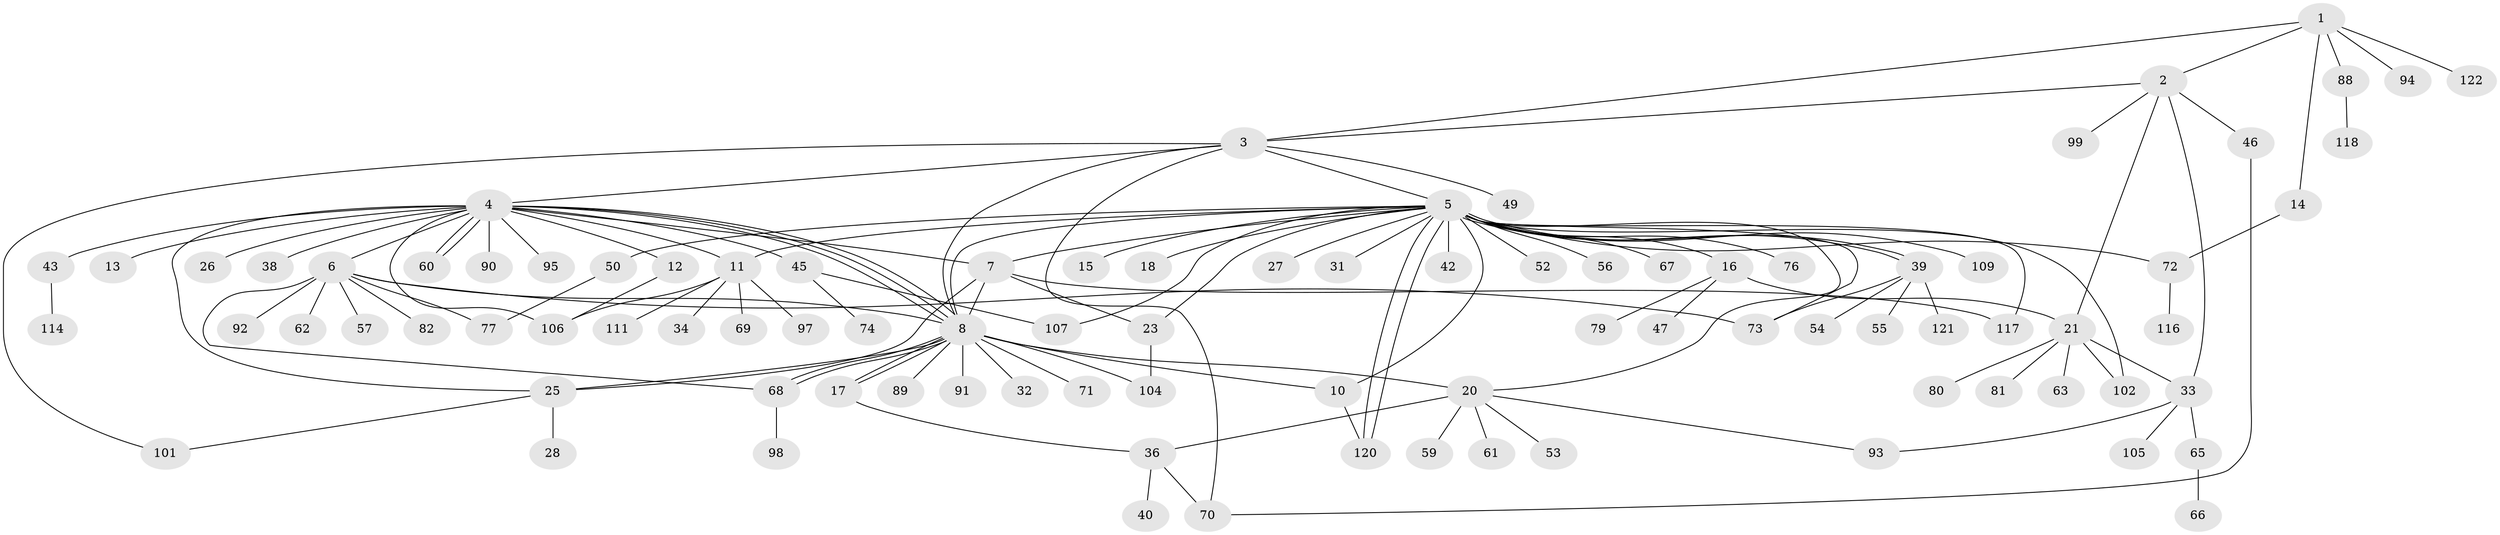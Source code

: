 // original degree distribution, {7: 0.02459016393442623, 6: 0.00819672131147541, 9: 0.00819672131147541, 22: 0.00819672131147541, 29: 0.00819672131147541, 20: 0.00819672131147541, 1: 0.4918032786885246, 4: 0.05737704918032787, 5: 0.05737704918032787, 2: 0.2540983606557377, 3: 0.06557377049180328, 8: 0.00819672131147541}
// Generated by graph-tools (version 1.1) at 2025/11/02/27/25 16:11:13]
// undirected, 92 vertices, 129 edges
graph export_dot {
graph [start="1"]
  node [color=gray90,style=filled];
  1 [super="+19"];
  2 [super="+44"];
  3 [super="+22"];
  4 [super="+9"];
  5 [super="+41"];
  6 [super="+35"];
  7 [super="+24"];
  8 [super="+58"];
  10 [super="+113"];
  11 [super="+84"];
  12;
  13;
  14;
  15;
  16;
  17;
  18;
  20 [super="+30"];
  21 [super="+51"];
  23 [super="+29"];
  25 [super="+64"];
  26 [super="+108"];
  27;
  28;
  31;
  32;
  33 [super="+37"];
  34 [super="+75"];
  36 [super="+119"];
  38;
  39 [super="+48"];
  40 [super="+85"];
  42;
  43;
  45 [super="+87"];
  46;
  47;
  49;
  50;
  52;
  53;
  54;
  55;
  56;
  57;
  59 [super="+110"];
  60;
  61;
  62;
  63;
  65;
  66;
  67;
  68 [super="+78"];
  69;
  70 [super="+103"];
  71;
  72 [super="+86"];
  73 [super="+96"];
  74 [super="+83"];
  76;
  77;
  79;
  80;
  81;
  82;
  88;
  89;
  90 [super="+100"];
  91;
  92;
  93;
  94;
  95;
  97;
  98;
  99;
  101;
  102;
  104;
  105 [super="+112"];
  106 [super="+115"];
  107;
  109;
  111;
  114;
  116;
  117;
  118;
  120;
  121;
  122;
  1 -- 2;
  1 -- 3;
  1 -- 14;
  1 -- 88;
  1 -- 94;
  1 -- 122;
  2 -- 21;
  2 -- 46;
  2 -- 99;
  2 -- 33;
  2 -- 3;
  3 -- 4;
  3 -- 5;
  3 -- 8;
  3 -- 49;
  3 -- 70;
  3 -- 101;
  4 -- 6 [weight=2];
  4 -- 7;
  4 -- 8;
  4 -- 8;
  4 -- 8;
  4 -- 11;
  4 -- 12;
  4 -- 13;
  4 -- 25;
  4 -- 26;
  4 -- 38;
  4 -- 43;
  4 -- 45;
  4 -- 60;
  4 -- 60;
  4 -- 90 [weight=2];
  4 -- 95;
  4 -- 106;
  5 -- 7;
  5 -- 8;
  5 -- 10;
  5 -- 15;
  5 -- 16;
  5 -- 18;
  5 -- 27;
  5 -- 31;
  5 -- 39;
  5 -- 39;
  5 -- 42;
  5 -- 50;
  5 -- 52;
  5 -- 56;
  5 -- 67;
  5 -- 76;
  5 -- 102;
  5 -- 107;
  5 -- 109;
  5 -- 117;
  5 -- 120;
  5 -- 120;
  5 -- 20;
  5 -- 11;
  5 -- 73;
  5 -- 23;
  5 -- 72;
  6 -- 8;
  6 -- 57;
  6 -- 62;
  6 -- 77;
  6 -- 92;
  6 -- 82;
  6 -- 68;
  6 -- 73;
  7 -- 8;
  7 -- 23;
  7 -- 25;
  7 -- 117;
  8 -- 10;
  8 -- 17;
  8 -- 17;
  8 -- 20;
  8 -- 25;
  8 -- 32;
  8 -- 68;
  8 -- 68;
  8 -- 71;
  8 -- 89;
  8 -- 91;
  8 -- 104;
  10 -- 120;
  11 -- 34;
  11 -- 69;
  11 -- 97;
  11 -- 106;
  11 -- 111;
  12 -- 106;
  14 -- 72;
  16 -- 21;
  16 -- 47;
  16 -- 79;
  17 -- 36;
  20 -- 53;
  20 -- 59;
  20 -- 93;
  20 -- 36 [weight=2];
  20 -- 61;
  21 -- 33;
  21 -- 63;
  21 -- 80;
  21 -- 81;
  21 -- 102;
  23 -- 104;
  25 -- 28;
  25 -- 101;
  33 -- 65;
  33 -- 93;
  33 -- 105;
  36 -- 40;
  36 -- 70;
  39 -- 54;
  39 -- 73;
  39 -- 121;
  39 -- 55;
  43 -- 114;
  45 -- 74;
  45 -- 107;
  46 -- 70;
  50 -- 77;
  65 -- 66;
  68 -- 98;
  72 -- 116;
  88 -- 118;
}
